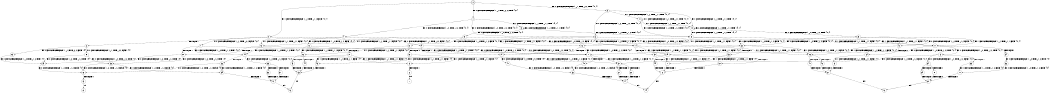digraph BCG {
size = "7, 10.5";
center = TRUE;
node [shape = circle];
0 [peripheries = 2];
0 -> 1 [label = "EX !0 !ATOMIC_EXCH_BRANCH (1, +1, TRUE, +0, 2, TRUE) !{0, 1}"];
0 -> 2 [label = "EX !1 !ATOMIC_EXCH_BRANCH (1, +1, TRUE, +1, 1, FALSE) !{0, 1}"];
0 -> 3 [label = "EX !0 !ATOMIC_EXCH_BRANCH (1, +1, TRUE, +0, 2, TRUE) !{0, 1}"];
1 -> 4 [label = "EX !0 !ATOMIC_EXCH_BRANCH (1, +0, TRUE, +1, 2, TRUE) !{0, 1}"];
1 -> 5 [label = "EX !1 !ATOMIC_EXCH_BRANCH (1, +1, TRUE, +1, 1, TRUE) !{0, 1}"];
1 -> 6 [label = "EX !0 !ATOMIC_EXCH_BRANCH (1, +0, TRUE, +1, 2, TRUE) !{0, 1}"];
2 -> 7 [label = "EX !0 !ATOMIC_EXCH_BRANCH (1, +1, TRUE, +0, 2, FALSE) !{0, 1}"];
2 -> 8 [label = "TERMINATE !1"];
2 -> 9 [label = "EX !0 !ATOMIC_EXCH_BRANCH (1, +1, TRUE, +0, 2, FALSE) !{0, 1}"];
3 -> 10 [label = "EX !1 !ATOMIC_EXCH_BRANCH (1, +1, TRUE, +1, 1, TRUE) !{0, 1}"];
3 -> 6 [label = "EX !0 !ATOMIC_EXCH_BRANCH (1, +0, TRUE, +1, 2, TRUE) !{0, 1}"];
3 -> 11 [label = "EX !1 !ATOMIC_EXCH_BRANCH (1, +1, TRUE, +1, 1, TRUE) !{0, 1}"];
4 -> 12 [label = "EX !0 !ATOMIC_EXCH_BRANCH (1, +0, TRUE, +1, 2, FALSE) !{0, 1}"];
4 -> 13 [label = "EX !1 !ATOMIC_EXCH_BRANCH (1, +1, TRUE, +1, 1, FALSE) !{0, 1}"];
4 -> 14 [label = "EX !0 !ATOMIC_EXCH_BRANCH (1, +0, TRUE, +1, 2, FALSE) !{0, 1}"];
5 -> 15 [label = "EX !0 !ATOMIC_EXCH_BRANCH (1, +0, TRUE, +1, 2, TRUE) !{0, 1}"];
5 -> 5 [label = "EX !1 !ATOMIC_EXCH_BRANCH (1, +1, TRUE, +1, 1, TRUE) !{0, 1}"];
5 -> 16 [label = "EX !0 !ATOMIC_EXCH_BRANCH (1, +0, TRUE, +1, 2, TRUE) !{0, 1}"];
6 -> 17 [label = "EX !1 !ATOMIC_EXCH_BRANCH (1, +1, TRUE, +1, 1, FALSE) !{0, 1}"];
6 -> 14 [label = "EX !0 !ATOMIC_EXCH_BRANCH (1, +0, TRUE, +1, 2, FALSE) !{0, 1}"];
6 -> 18 [label = "EX !1 !ATOMIC_EXCH_BRANCH (1, +1, TRUE, +1, 1, FALSE) !{0, 1}"];
7 -> 19 [label = "EX !0 !ATOMIC_EXCH_BRANCH (1, +0, TRUE, +1, 2, TRUE) !{0, 1}"];
7 -> 20 [label = "TERMINATE !1"];
7 -> 21 [label = "EX !0 !ATOMIC_EXCH_BRANCH (1, +0, TRUE, +1, 2, TRUE) !{0, 1}"];
8 -> 22 [label = "EX !0 !ATOMIC_EXCH_BRANCH (1, +1, TRUE, +0, 2, FALSE) !{0}"];
8 -> 23 [label = "EX !0 !ATOMIC_EXCH_BRANCH (1, +1, TRUE, +0, 2, FALSE) !{0}"];
9 -> 21 [label = "EX !0 !ATOMIC_EXCH_BRANCH (1, +0, TRUE, +1, 2, TRUE) !{0, 1}"];
9 -> 24 [label = "TERMINATE !1"];
10 -> 25 [label = "EX !0 !ATOMIC_EXCH_BRANCH (1, +0, TRUE, +1, 2, TRUE) !{0, 1}"];
10 -> 10 [label = "EX !1 !ATOMIC_EXCH_BRANCH (1, +1, TRUE, +1, 1, TRUE) !{0, 1}"];
10 -> 16 [label = "EX !0 !ATOMIC_EXCH_BRANCH (1, +0, TRUE, +1, 2, TRUE) !{0, 1}"];
11 -> 10 [label = "EX !1 !ATOMIC_EXCH_BRANCH (1, +1, TRUE, +1, 1, TRUE) !{0, 1}"];
11 -> 16 [label = "EX !0 !ATOMIC_EXCH_BRANCH (1, +0, TRUE, +1, 2, TRUE) !{0, 1}"];
11 -> 11 [label = "EX !1 !ATOMIC_EXCH_BRANCH (1, +1, TRUE, +1, 1, TRUE) !{0, 1}"];
12 -> 26 [label = "EX !1 !ATOMIC_EXCH_BRANCH (1, +1, TRUE, +1, 1, FALSE) !{0, 1}"];
12 -> 27 [label = "TERMINATE !0"];
13 -> 19 [label = "EX !0 !ATOMIC_EXCH_BRANCH (1, +0, TRUE, +1, 2, TRUE) !{0, 1}"];
13 -> 20 [label = "TERMINATE !1"];
13 -> 21 [label = "EX !0 !ATOMIC_EXCH_BRANCH (1, +0, TRUE, +1, 2, TRUE) !{0, 1}"];
14 -> 28 [label = "EX !1 !ATOMIC_EXCH_BRANCH (1, +1, TRUE, +1, 1, FALSE) !{0, 1}"];
14 -> 29 [label = "EX !1 !ATOMIC_EXCH_BRANCH (1, +1, TRUE, +1, 1, FALSE) !{0, 1}"];
14 -> 30 [label = "TERMINATE !0"];
15 -> 31 [label = "EX !0 !ATOMIC_EXCH_BRANCH (1, +0, TRUE, +1, 2, FALSE) !{0, 1}"];
15 -> 13 [label = "EX !1 !ATOMIC_EXCH_BRANCH (1, +1, TRUE, +1, 1, FALSE) !{0, 1}"];
15 -> 32 [label = "EX !0 !ATOMIC_EXCH_BRANCH (1, +0, TRUE, +1, 2, FALSE) !{0, 1}"];
16 -> 17 [label = "EX !1 !ATOMIC_EXCH_BRANCH (1, +1, TRUE, +1, 1, FALSE) !{0, 1}"];
16 -> 32 [label = "EX !0 !ATOMIC_EXCH_BRANCH (1, +0, TRUE, +1, 2, FALSE) !{0, 1}"];
16 -> 18 [label = "EX !1 !ATOMIC_EXCH_BRANCH (1, +1, TRUE, +1, 1, FALSE) !{0, 1}"];
17 -> 33 [label = "EX !0 !ATOMIC_EXCH_BRANCH (1, +0, TRUE, +1, 2, TRUE) !{0, 1}"];
17 -> 34 [label = "TERMINATE !1"];
17 -> 21 [label = "EX !0 !ATOMIC_EXCH_BRANCH (1, +0, TRUE, +1, 2, TRUE) !{0, 1}"];
18 -> 21 [label = "EX !0 !ATOMIC_EXCH_BRANCH (1, +0, TRUE, +1, 2, TRUE) !{0, 1}"];
18 -> 24 [label = "TERMINATE !1"];
19 -> 35 [label = "EX !0 !ATOMIC_EXCH_BRANCH (1, +0, TRUE, +1, 2, FALSE) !{0, 1}"];
19 -> 36 [label = "TERMINATE !1"];
19 -> 37 [label = "EX !0 !ATOMIC_EXCH_BRANCH (1, +0, TRUE, +1, 2, FALSE) !{0, 1}"];
20 -> 38 [label = "EX !0 !ATOMIC_EXCH_BRANCH (1, +0, TRUE, +1, 2, TRUE) !{0}"];
20 -> 39 [label = "EX !0 !ATOMIC_EXCH_BRANCH (1, +0, TRUE, +1, 2, TRUE) !{0}"];
21 -> 37 [label = "EX !0 !ATOMIC_EXCH_BRANCH (1, +0, TRUE, +1, 2, FALSE) !{0, 1}"];
21 -> 40 [label = "TERMINATE !1"];
22 -> 38 [label = "EX !0 !ATOMIC_EXCH_BRANCH (1, +0, TRUE, +1, 2, TRUE) !{0}"];
22 -> 39 [label = "EX !0 !ATOMIC_EXCH_BRANCH (1, +0, TRUE, +1, 2, TRUE) !{0}"];
23 -> 39 [label = "EX !0 !ATOMIC_EXCH_BRANCH (1, +0, TRUE, +1, 2, TRUE) !{0}"];
24 -> 41 [label = "EX !0 !ATOMIC_EXCH_BRANCH (1, +0, TRUE, +1, 2, TRUE) !{0}"];
25 -> 42 [label = "EX !0 !ATOMIC_EXCH_BRANCH (1, +0, TRUE, +1, 2, FALSE) !{0, 1}"];
25 -> 17 [label = "EX !1 !ATOMIC_EXCH_BRANCH (1, +1, TRUE, +1, 1, FALSE) !{0, 1}"];
25 -> 32 [label = "EX !0 !ATOMIC_EXCH_BRANCH (1, +0, TRUE, +1, 2, FALSE) !{0, 1}"];
26 -> 43 [label = "TERMINATE !0"];
26 -> 44 [label = "TERMINATE !1"];
27 -> 45 [label = "EX !1 !ATOMIC_EXCH_BRANCH (1, +1, TRUE, +1, 1, FALSE) !{1}"];
27 -> 46 [label = "EX !1 !ATOMIC_EXCH_BRANCH (1, +1, TRUE, +1, 1, FALSE) !{1}"];
28 -> 47 [label = "TERMINATE !0"];
28 -> 48 [label = "TERMINATE !1"];
29 -> 49 [label = "TERMINATE !0"];
29 -> 50 [label = "TERMINATE !1"];
30 -> 51 [label = "EX !1 !ATOMIC_EXCH_BRANCH (1, +1, TRUE, +1, 1, FALSE) !{1}"];
31 -> 26 [label = "EX !1 !ATOMIC_EXCH_BRANCH (1, +1, TRUE, +1, 1, FALSE) !{0, 1}"];
31 -> 52 [label = "TERMINATE !0"];
32 -> 28 [label = "EX !1 !ATOMIC_EXCH_BRANCH (1, +1, TRUE, +1, 1, FALSE) !{0, 1}"];
32 -> 29 [label = "EX !1 !ATOMIC_EXCH_BRANCH (1, +1, TRUE, +1, 1, FALSE) !{0, 1}"];
32 -> 53 [label = "TERMINATE !0"];
33 -> 54 [label = "EX !0 !ATOMIC_EXCH_BRANCH (1, +0, TRUE, +1, 2, FALSE) !{0, 1}"];
33 -> 55 [label = "TERMINATE !1"];
33 -> 37 [label = "EX !0 !ATOMIC_EXCH_BRANCH (1, +0, TRUE, +1, 2, FALSE) !{0, 1}"];
34 -> 56 [label = "EX !0 !ATOMIC_EXCH_BRANCH (1, +0, TRUE, +1, 2, TRUE) !{0}"];
35 -> 57 [label = "TERMINATE !0"];
35 -> 58 [label = "TERMINATE !1"];
36 -> 59 [label = "EX !0 !ATOMIC_EXCH_BRANCH (1, +0, TRUE, +1, 2, FALSE) !{0}"];
36 -> 60 [label = "EX !0 !ATOMIC_EXCH_BRANCH (1, +0, TRUE, +1, 2, FALSE) !{0}"];
37 -> 61 [label = "TERMINATE !0"];
37 -> 62 [label = "TERMINATE !1"];
38 -> 59 [label = "EX !0 !ATOMIC_EXCH_BRANCH (1, +0, TRUE, +1, 2, FALSE) !{0}"];
38 -> 60 [label = "EX !0 !ATOMIC_EXCH_BRANCH (1, +0, TRUE, +1, 2, FALSE) !{0}"];
39 -> 60 [label = "EX !0 !ATOMIC_EXCH_BRANCH (1, +0, TRUE, +1, 2, FALSE) !{0}"];
40 -> 63 [label = "EX !0 !ATOMIC_EXCH_BRANCH (1, +0, TRUE, +1, 2, FALSE) !{0}"];
41 -> 63 [label = "EX !0 !ATOMIC_EXCH_BRANCH (1, +0, TRUE, +1, 2, FALSE) !{0}"];
42 -> 28 [label = "EX !1 !ATOMIC_EXCH_BRANCH (1, +1, TRUE, +1, 1, FALSE) !{0, 1}"];
42 -> 64 [label = "TERMINATE !0"];
43 -> 65 [label = "TERMINATE !1"];
44 -> 65 [label = "TERMINATE !0"];
45 -> 65 [label = "TERMINATE !1"];
46 -> 66 [label = "TERMINATE !1"];
47 -> 67 [label = "TERMINATE !1"];
48 -> 67 [label = "TERMINATE !0"];
49 -> 68 [label = "TERMINATE !1"];
50 -> 68 [label = "TERMINATE !0"];
51 -> 68 [label = "TERMINATE !1"];
52 -> 45 [label = "EX !1 !ATOMIC_EXCH_BRANCH (1, +1, TRUE, +1, 1, FALSE) !{1}"];
52 -> 46 [label = "EX !1 !ATOMIC_EXCH_BRANCH (1, +1, TRUE, +1, 1, FALSE) !{1}"];
53 -> 51 [label = "EX !1 !ATOMIC_EXCH_BRANCH (1, +1, TRUE, +1, 1, FALSE) !{1}"];
54 -> 69 [label = "TERMINATE !0"];
54 -> 70 [label = "TERMINATE !1"];
55 -> 71 [label = "EX !0 !ATOMIC_EXCH_BRANCH (1, +0, TRUE, +1, 2, FALSE) !{0}"];
56 -> 71 [label = "EX !0 !ATOMIC_EXCH_BRANCH (1, +0, TRUE, +1, 2, FALSE) !{0}"];
57 -> 72 [label = "TERMINATE !1"];
58 -> 72 [label = "TERMINATE !0"];
59 -> 72 [label = "TERMINATE !0"];
60 -> 73 [label = "TERMINATE !0"];
61 -> 74 [label = "TERMINATE !1"];
62 -> 74 [label = "TERMINATE !0"];
63 -> 74 [label = "TERMINATE !0"];
64 -> 75 [label = "EX !1 !ATOMIC_EXCH_BRANCH (1, +1, TRUE, +1, 1, FALSE) !{1}"];
65 -> 76 [label = "exit"];
66 -> 77 [label = "exit"];
67 -> 78 [label = "exit"];
68 -> 79 [label = "exit"];
69 -> 80 [label = "TERMINATE !1"];
70 -> 80 [label = "TERMINATE !0"];
71 -> 80 [label = "TERMINATE !0"];
72 -> 76 [label = "exit"];
73 -> 81 [label = "exit"];
74 -> 79 [label = "exit"];
75 -> 67 [label = "TERMINATE !1"];
80 -> 78 [label = "exit"];
}
